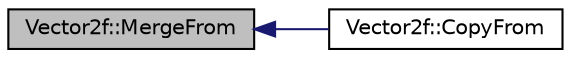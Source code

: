 digraph "Vector2f::MergeFrom"
{
 // INTERACTIVE_SVG=YES
  edge [fontname="Helvetica",fontsize="10",labelfontname="Helvetica",labelfontsize="10"];
  node [fontname="Helvetica",fontsize="10",shape=record];
  rankdir="LR";
  Node1 [label="Vector2f::MergeFrom",height=0.2,width=0.4,color="black", fillcolor="grey75", style="filled", fontcolor="black"];
  Node1 -> Node2 [dir="back",color="midnightblue",fontsize="10",style="solid",fontname="Helvetica"];
  Node2 [label="Vector2f::CopyFrom",height=0.2,width=0.4,color="black", fillcolor="white", style="filled",URL="$da/dc2/class_vector2f.html#a377c2353da47f5a8b07a92f0e7ec5dbf"];
}
